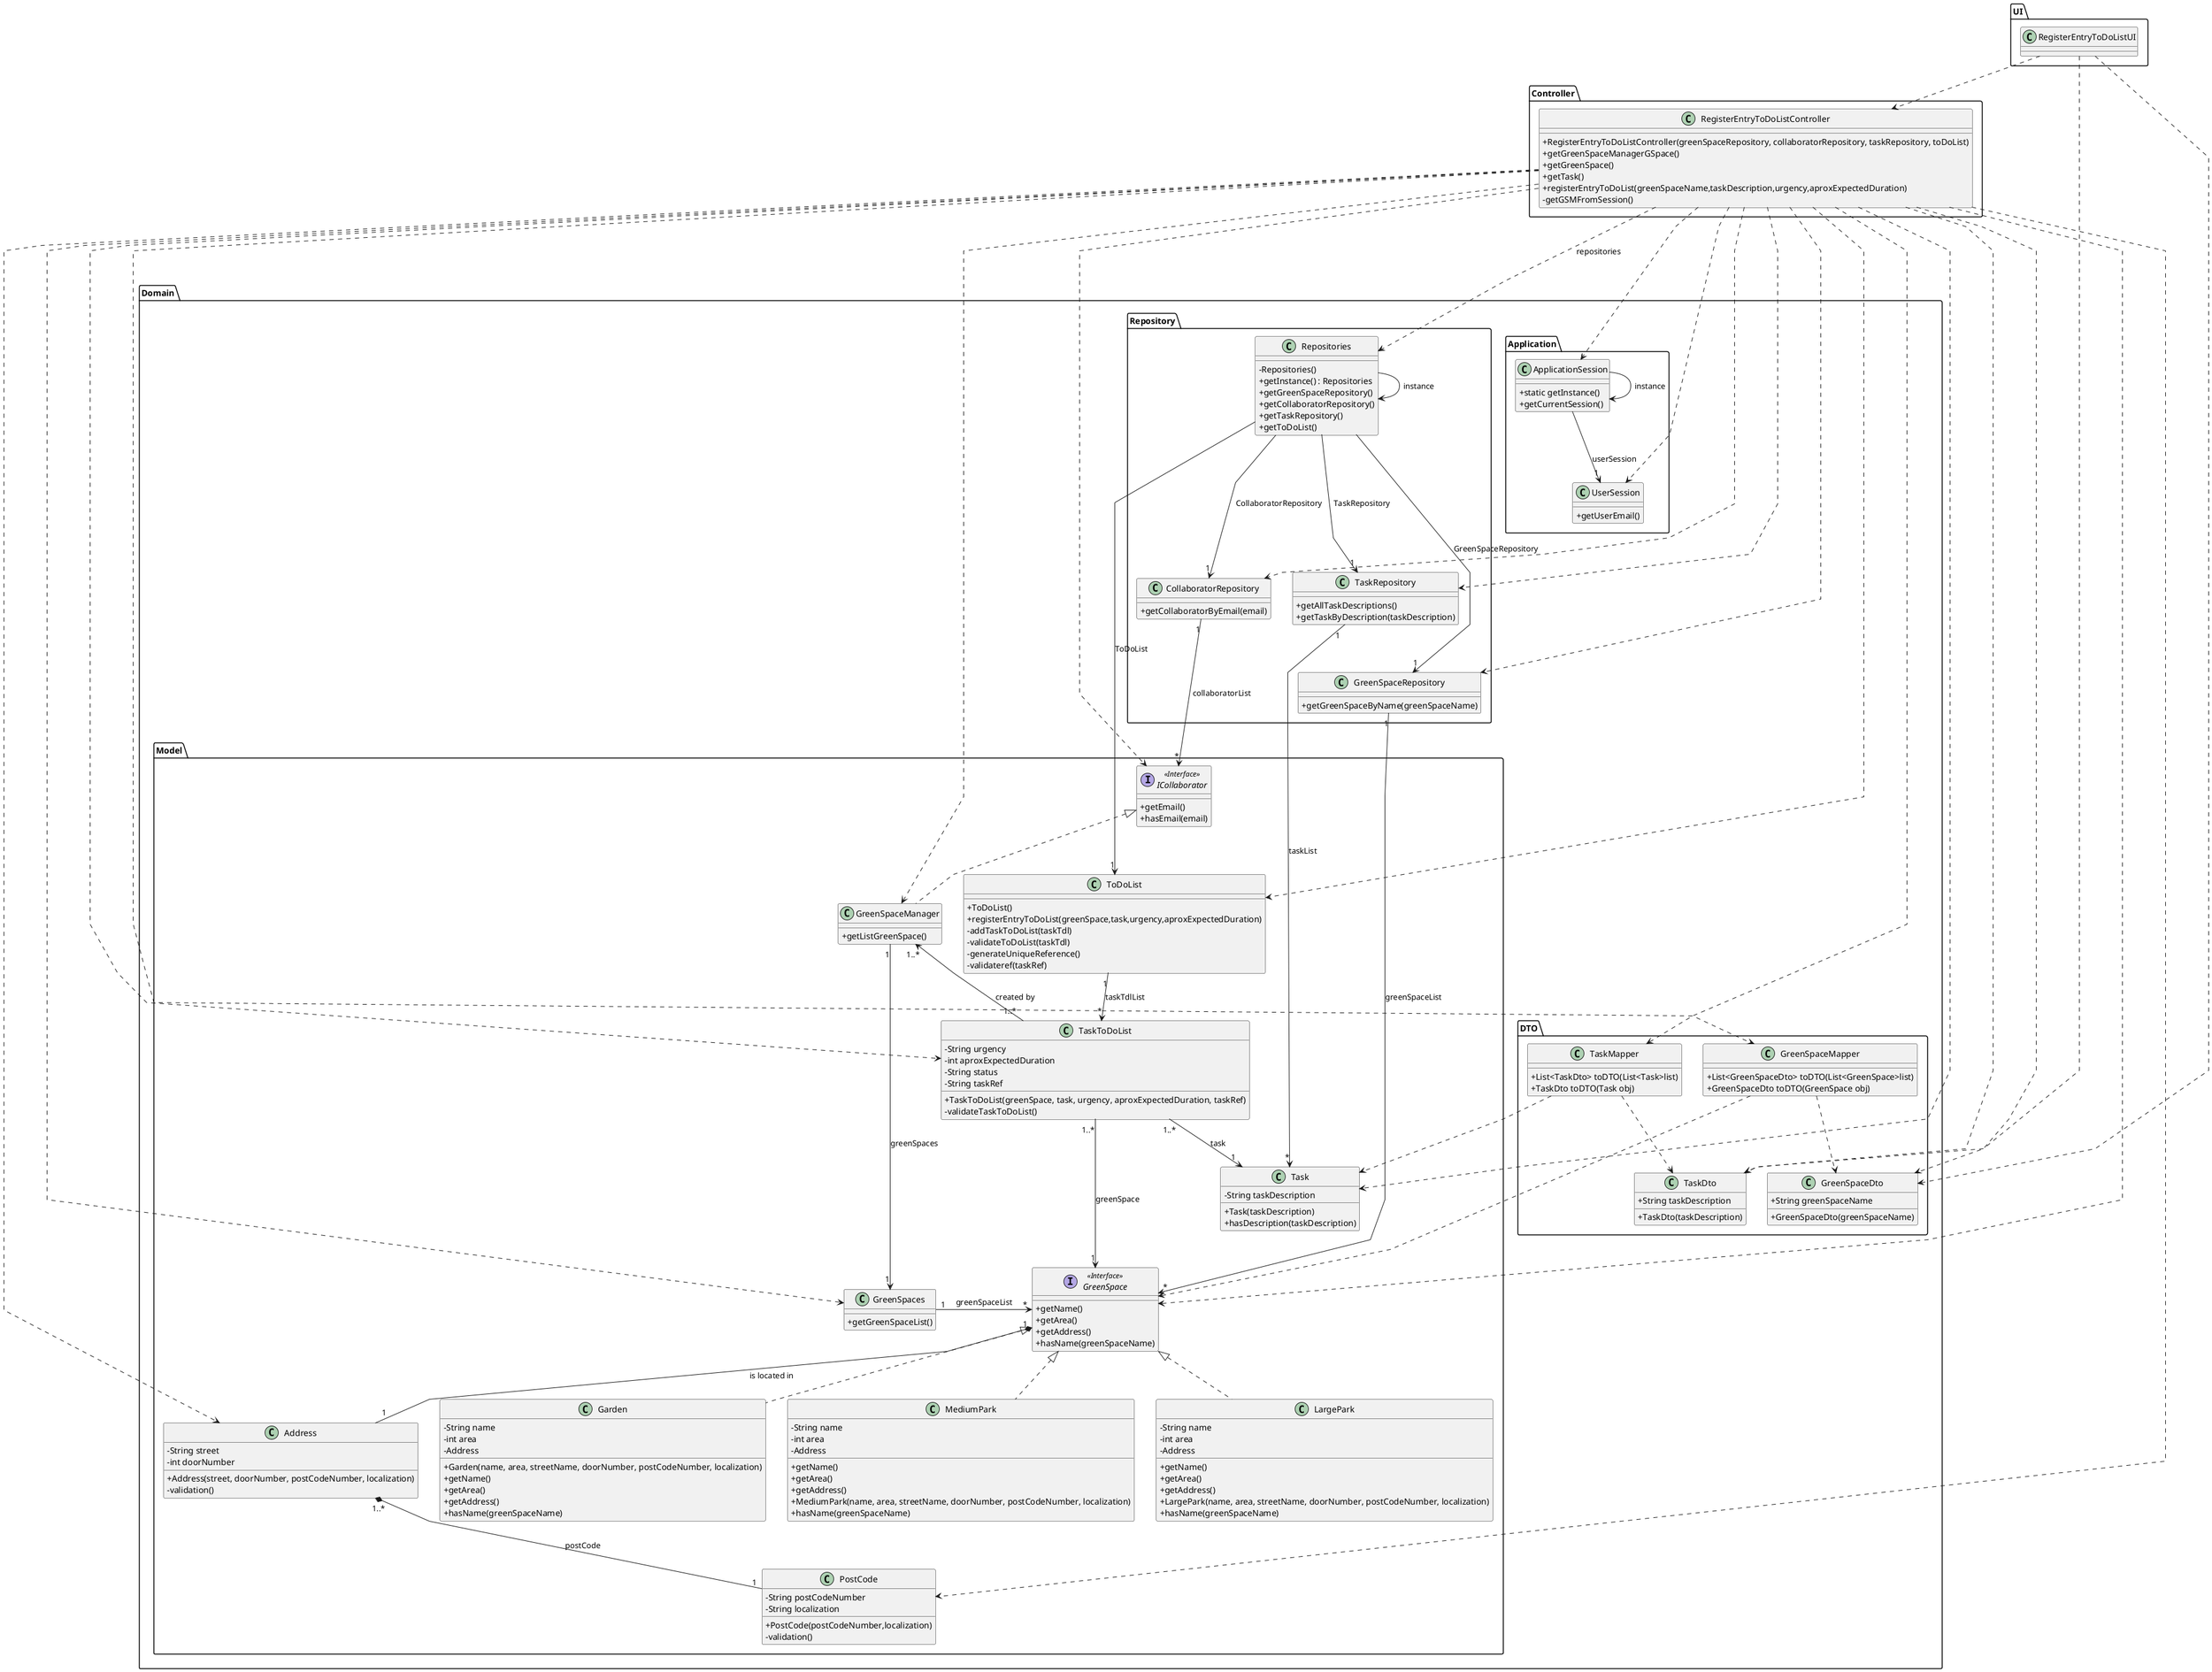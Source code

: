 @startuml
'skinparam monochrome true
skinparam packageStyle rectangle
skinparam shadowing false
skinparam linetype polyline
'skinparam linetype orto

skinparam classAttributeIconSize 0

package "UI" <<Folder>> {
    class RegisterEntryToDoListUI {
    }
}


package "Controller" <<Folder>> {

    class RegisterEntryToDoListController {
        + RegisterEntryToDoListController(greenSpaceRepository, collaboratorRepository, taskRepository, toDoList)
        + getGreenSpaceManagerGSpace()
        + getGreenSpace()
        + getTask()
        + registerEntryToDoList(greenSpaceName,taskDescription,urgency,aproxExpectedDuration)
        - getGSMFromSession()
    }

}

'left to right direction
package "Domain" <<Folder>> {

    package "Domain.Application" <<Folder>> {

        class ApplicationSession
        {
            + static getInstance()
            + getCurrentSession()
        }

        class UserSession
        {
            + getUserEmail()
        }
    }

    package "Domain.DTO" <<Folder>> {

        class TaskMapper{
            + List<TaskDto> toDTO(List<Task>list)
            + TaskDto toDTO(Task obj)
        }

        class TaskDto{
            + String taskDescription
            + TaskDto(taskDescription)
        }

        class GreenSpaceMapper{
            + List<GreenSpaceDto> toDTO(List<GreenSpace>list)
            + GreenSpaceDto toDTO(GreenSpace obj)
        }

        class GreenSpaceDto{
            + String greenSpaceName
            + GreenSpaceDto(greenSpaceName)
        }
    }

    package "Domain.Model" <<Folder>> {

        interface GreenSpace <<Interface>>{
            + getName()
            + getArea()
            + getAddress()
            + hasName(greenSpaceName)
        }

        class GreenSpaces{

            + getGreenSpaceList()
        }

        class Garden implements GreenSpace{
            - String name
            - int area
            - Address

            + Garden(name, area, streetName, doorNumber, postCodeNumber, localization)
            + getName()
            + getArea()
            + getAddress()
            + hasName(greenSpaceName)
        }

        class MediumPark implements GreenSpace{
            - String name
            - int area
            - Address

            + getName()
            + getArea()
            + getAddress()
            + MediumPark(name, area, streetName, doorNumber, postCodeNumber, localization)
            + hasName(greenSpaceName)
        }

        class LargePark implements GreenSpace{
            - String name
            - int area
            - Address

            + getName()
            + getArea()
            + getAddress()
            + LargePark(name, area, streetName, doorNumber, postCodeNumber, localization)
            + hasName(greenSpaceName)
        }

        interface ICollaborator <<Interface>>{
            + getEmail()
            + hasEmail(email)
        }

        class Address {
            - String street
            - int doorNumber

            + Address(street, doorNumber, postCodeNumber, localization)
            - validation()
        }

        class PostCode{
            - String postCodeNumber
            - String localization

            + PostCode(postCodeNumber,localization)
            - validation()
        }

        class Task {
            - String taskDescription

            + Task(taskDescription)
            + hasDescription(taskDescription)
        }

        class TaskToDoList {
            - String urgency
            - int aproxExpectedDuration
            - String status
            - String taskRef

            + TaskToDoList(greenSpace, task, urgency, aproxExpectedDuration, taskRef)
            - validateTaskToDoList()
        }

        class GreenSpaceManager implements ICollaborator{

            + getListGreenSpace()
        }

        class ToDoList{

            + ToDoList()
            + registerEntryToDoList(greenSpace,task,urgency,aproxExpectedDuration)
            - addTaskToDoList(taskTdl)
            - validateToDoList(taskTdl)
            - generateUniqueReference()
            - validateref(taskRef)
        }

    }

    package "Domain.Repository" <<Folder>> {

        class Repositories {

            - Repositories()
            + getInstance() : Repositories
            + getGreenSpaceRepository()
            + getCollaboratorRepository()
            + getTaskRepository()
            + getToDoList()
        }

        class CollaboratorRepository {

            + getCollaboratorByEmail(email)
        }

        class GreenSpaceRepository {

            + getGreenSpaceByName(greenSpaceName)
        }

        class TaskRepository {

            + getAllTaskDescriptions()
            + getTaskByDescription(taskDescription)
        }
    }
}

'-------------------TaskMapper-------------------
TaskMapper ..> TaskDto
TaskMapper ..> Task

'-------------------GreenSpaceMapper-------------------
GreenSpaceMapper ..> GreenSpaceDto
GreenSpaceMapper ..> GreenSpace

'-------------------Instance-------------------
Repositories -> Repositories : instance
ApplicationSession -> ApplicationSession : instance

'-------------------UI-------------------
RegisterEntryToDoListUI ..> RegisterEntryToDoListController
RegisterEntryToDoListUI ..> TaskDto
RegisterEntryToDoListUI ..> GreenSpaceDto

'-------------------Controller-------------------
RegisterEntryToDoListController ...> Repositories : repositories
RegisterEntryToDoListController ...> ApplicationSession
RegisterEntryToDoListController ...> UserSession
RegisterEntryToDoListController ...> GreenSpaceRepository
RegisterEntryToDoListController ...> CollaboratorRepository
RegisterEntryToDoListController ...> TaskRepository
RegisterEntryToDoListController ...> ICollaborator
RegisterEntryToDoListController ...> GreenSpace
RegisterEntryToDoListController ...> ToDoList
RegisterEntryToDoListController ...> Task
RegisterEntryToDoListController ...> TaskToDoList
RegisterEntryToDoListController ...> GreenSpaceManager
RegisterEntryToDoListController ...> Address
RegisterEntryToDoListController ...> PostCode
RegisterEntryToDoListController ...> GreenSpaces
RegisterEntryToDoListController ...> TaskMapper
RegisterEntryToDoListController ...> GreenSpaceMapper
RegisterEntryToDoListController ...> TaskDto
RegisterEntryToDoListController ...> GreenSpaceDto

'-------------------ApplicationSession-------------------
ApplicationSession --> "1" UserSession : userSession

'-------------------Repositories-------------------
Repositories ----> "1" GreenSpaceRepository : GreenSpaceRepository
Repositories ---> "1" CollaboratorRepository : CollaboratorRepository
Repositories -> "1" ToDoList : ToDoList
Repositories ---> "1" TaskRepository : TaskRepository

'-------------------CollaboratorRepository-------------------
CollaboratorRepository "1"  ---> "*" ICollaborator : collaboratorList

'-------------------GreenSpaceRepository-------------------
GreenSpaceRepository "1" -> "*" GreenSpace : greenSpaceList

'-------------------TaskRepository-------------------
TaskRepository "1" --> "*" Task : taskList

'-------------------Address-------------------
Address "1..*" *-- "1" PostCode : postCode

'-------------------GreenSpaceManager-------------------
GreenSpaceManager "1..*" <-- "1..*" TaskToDoList : created by
GreenSpaceManager "1" ----> "1" GreenSpaces : greenSpaces

'-------------------GreenSpace-------------------
GreenSpace "1" *-- "1" Address : is located in

'-------------------GreenSpaces-------------------
GreenSpaces "1" -> "*" GreenSpace: greenSpaceList

'-------------------ToDoList-------------------
ToDoList "1" --> "*" TaskToDoList : taskTdlList

'-------------------TaskToDoList-------------------
TaskToDoList "1..*" -> "1" GreenSpace : greenSpace
TaskToDoList "1..*" --> "1" Task : task

@enduml